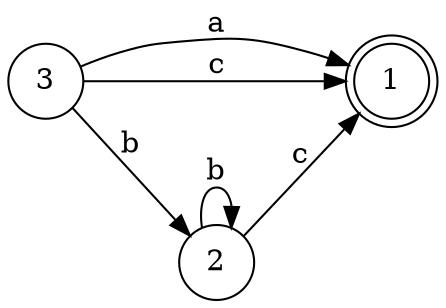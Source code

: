 digraph {
    rankdir=LR;
    node [shape=circle];
    1 [shape=doublecircle];
    2 -> 2 [label="b"];
    2 -> 1 [label="c"];
    3 -> 1 [label="a"];
    3 -> 2 [label="b"];
    3 -> 1 [label="c"];
}

